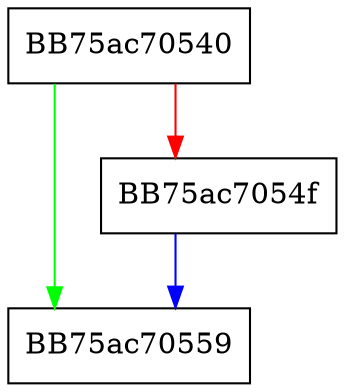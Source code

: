 digraph OpenFile {
  node [shape="box"];
  graph [splines=ortho];
  BB75ac70540 -> BB75ac70559 [color="green"];
  BB75ac70540 -> BB75ac7054f [color="red"];
  BB75ac7054f -> BB75ac70559 [color="blue"];
}